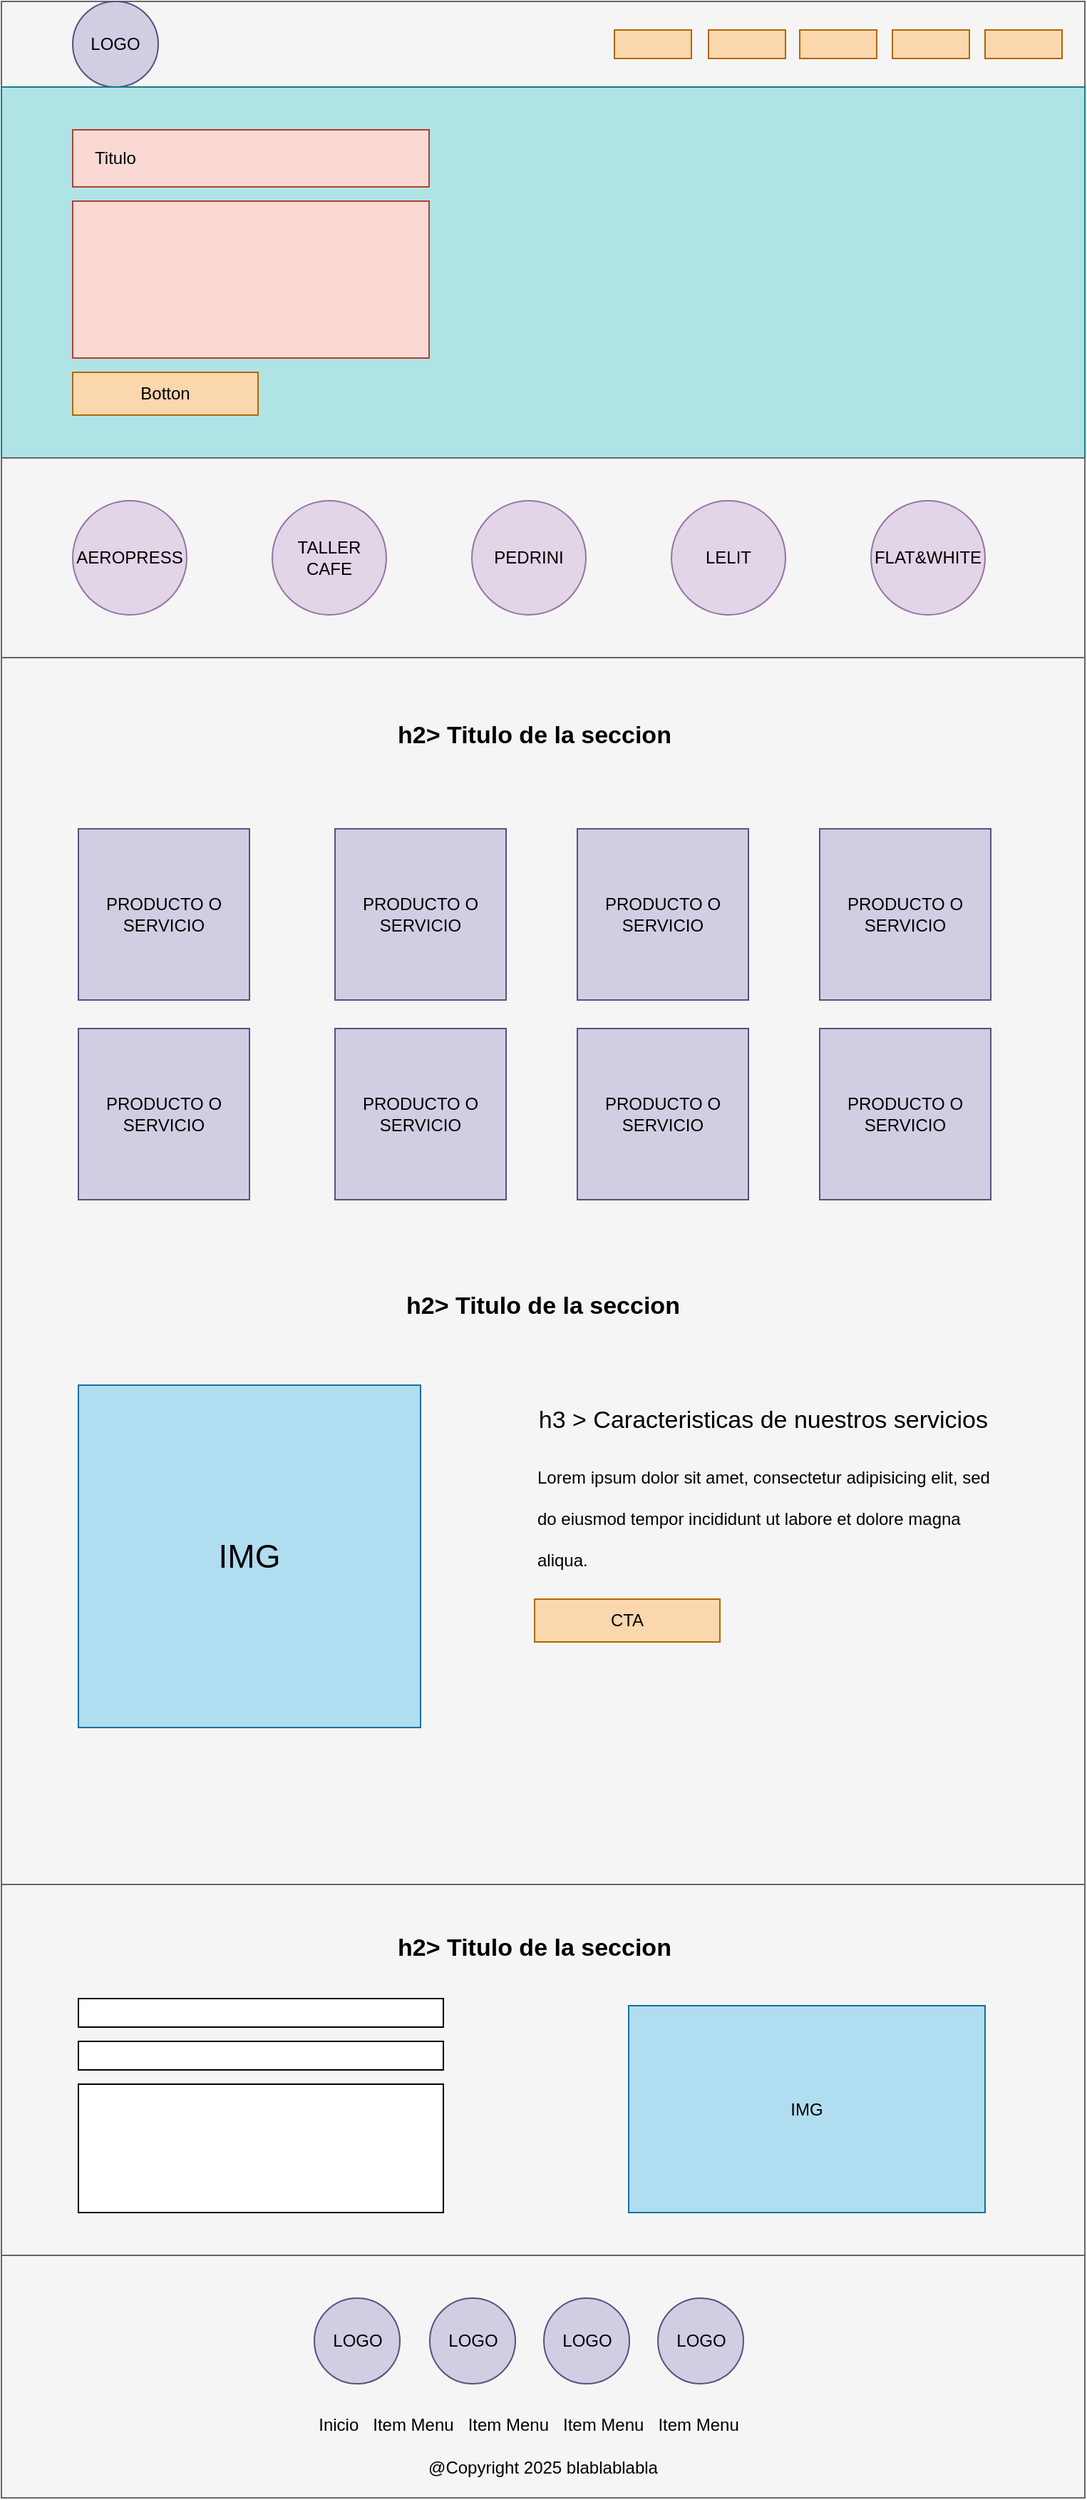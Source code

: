 <mxfile version="27.1.1" pages="2">
  <diagram name="Página-1" id="XYO-q5dcntogsFZAH1Ko">
    <mxGraphModel dx="1001" dy="572" grid="1" gridSize="10" guides="1" tooltips="1" connect="1" arrows="1" fold="1" page="1" pageScale="1" pageWidth="827" pageHeight="1169" math="0" shadow="0">
      <root>
        <mxCell id="0" />
        <mxCell id="1" parent="0" />
        <mxCell id="xFdBkOgGRz8CbnVa8G85-2" value="" style="rounded=0;whiteSpace=wrap;html=1;fillColor=#f5f5f5;fontColor=#333333;strokeColor=#666666;" parent="1" vertex="1">
          <mxGeometry x="40" y="40" width="760" height="60" as="geometry" />
        </mxCell>
        <mxCell id="xFdBkOgGRz8CbnVa8G85-3" value="LOGO" style="ellipse;whiteSpace=wrap;html=1;aspect=fixed;fillColor=#d0cee2;strokeColor=#56517e;" parent="1" vertex="1">
          <mxGeometry x="90" y="40" width="60" height="60" as="geometry" />
        </mxCell>
        <mxCell id="xFdBkOgGRz8CbnVa8G85-4" value="" style="rounded=0;whiteSpace=wrap;html=1;fillColor=#b0e3e6;strokeColor=#0e8088;" parent="1" vertex="1">
          <mxGeometry x="40" y="100" width="760" height="260" as="geometry" />
        </mxCell>
        <mxCell id="xFdBkOgGRz8CbnVa8G85-6" value="Parrafo" style="text;strokeColor=none;align=left;fillColor=none;html=1;verticalAlign=middle;whiteSpace=wrap;rounded=0;" parent="1" vertex="1">
          <mxGeometry x="90" y="180" width="270" height="90" as="geometry" />
        </mxCell>
        <mxCell id="xFdBkOgGRz8CbnVa8G85-7" value="Botton" style="rounded=0;whiteSpace=wrap;html=1;fillColor=#fad7ac;strokeColor=#b46504;" parent="1" vertex="1">
          <mxGeometry x="90" y="300" width="130" height="30" as="geometry" />
        </mxCell>
        <mxCell id="xFdBkOgGRz8CbnVa8G85-8" value="" style="rounded=0;whiteSpace=wrap;html=1;fillColor=#f5f5f5;fontColor=#333333;strokeColor=#666666;" parent="1" vertex="1">
          <mxGeometry x="40" y="360" width="760" height="140" as="geometry" />
        </mxCell>
        <mxCell id="xFdBkOgGRz8CbnVa8G85-9" value="PEDRINI" style="ellipse;whiteSpace=wrap;html=1;aspect=fixed;fillColor=#e1d5e7;strokeColor=#9673a6;" parent="1" vertex="1">
          <mxGeometry x="370" y="390" width="80" height="80" as="geometry" />
        </mxCell>
        <mxCell id="xFdBkOgGRz8CbnVa8G85-10" value="LELIT" style="ellipse;whiteSpace=wrap;html=1;aspect=fixed;fillColor=#e1d5e7;strokeColor=#9673a6;" parent="1" vertex="1">
          <mxGeometry x="510" y="390" width="80" height="80" as="geometry" />
        </mxCell>
        <mxCell id="xFdBkOgGRz8CbnVa8G85-11" value="&lt;div&gt;FLAT&amp;amp;WHITE&lt;/div&gt;" style="ellipse;whiteSpace=wrap;html=1;aspect=fixed;fillColor=#e1d5e7;strokeColor=#9673a6;" parent="1" vertex="1">
          <mxGeometry x="650" y="390" width="80" height="80" as="geometry" />
        </mxCell>
        <mxCell id="xFdBkOgGRz8CbnVa8G85-12" value="TALLER CAFE" style="ellipse;whiteSpace=wrap;html=1;aspect=fixed;fillColor=#e1d5e7;strokeColor=#9673a6;" parent="1" vertex="1">
          <mxGeometry x="230" y="390" width="80" height="80" as="geometry" />
        </mxCell>
        <mxCell id="xFdBkOgGRz8CbnVa8G85-13" value="AEROPRESS" style="ellipse;whiteSpace=wrap;html=1;aspect=fixed;fillColor=#e1d5e7;strokeColor=#9673a6;" parent="1" vertex="1">
          <mxGeometry x="90" y="390" width="80" height="80" as="geometry" />
        </mxCell>
        <mxCell id="xFdBkOgGRz8CbnVa8G85-14" value="" style="rounded=0;whiteSpace=wrap;html=1;fillColor=#f5f5f5;strokeColor=#666666;fontColor=#333333;" parent="1" vertex="1">
          <mxGeometry x="40" y="500" width="760" height="860" as="geometry" />
        </mxCell>
        <mxCell id="xFdBkOgGRz8CbnVa8G85-15" value="&lt;font style=&quot;font-size: 17px;&quot;&gt;&lt;b&gt;h2&amp;gt; Titulo de la seccion&lt;/b&gt;&lt;/font&gt;" style="text;strokeColor=none;align=center;fillColor=none;html=1;verticalAlign=middle;whiteSpace=wrap;rounded=0;" parent="1" vertex="1">
          <mxGeometry x="279" y="540" width="270" height="30" as="geometry" />
        </mxCell>
        <mxCell id="xFdBkOgGRz8CbnVa8G85-16" value="PRODUCTO O SERVICIO" style="whiteSpace=wrap;html=1;aspect=fixed;fillColor=#d0cee2;strokeColor=#56517e;" parent="1" vertex="1">
          <mxGeometry x="94" y="620" width="120" height="120" as="geometry" />
        </mxCell>
        <mxCell id="xFdBkOgGRz8CbnVa8G85-17" value="PRODUCTO O SERVICIO" style="whiteSpace=wrap;html=1;aspect=fixed;fillColor=#d0cee2;strokeColor=#56517e;" parent="1" vertex="1">
          <mxGeometry x="274" y="620" width="120" height="120" as="geometry" />
        </mxCell>
        <mxCell id="xFdBkOgGRz8CbnVa8G85-18" value="PRODUCTO O SERVICIO" style="whiteSpace=wrap;html=1;aspect=fixed;fillColor=#d0cee2;strokeColor=#56517e;" parent="1" vertex="1">
          <mxGeometry x="444" y="620" width="120" height="120" as="geometry" />
        </mxCell>
        <mxCell id="xFdBkOgGRz8CbnVa8G85-22" value="&lt;font style=&quot;font-size: 17px;&quot;&gt;&lt;b&gt;h2&amp;gt; Titulo de la seccion&lt;/b&gt;&lt;/font&gt;" style="text;strokeColor=none;align=center;fillColor=none;html=1;verticalAlign=middle;whiteSpace=wrap;rounded=0;" parent="1" vertex="1">
          <mxGeometry x="285" y="940" width="270" height="30" as="geometry" />
        </mxCell>
        <mxCell id="xFdBkOgGRz8CbnVa8G85-24" value="&lt;font style=&quot;font-size: 23px;&quot;&gt;IMG&lt;/font&gt;" style="whiteSpace=wrap;html=1;aspect=fixed;movable=1;resizable=1;rotatable=1;deletable=1;editable=1;locked=0;connectable=1;fillColor=#b1ddf0;strokeColor=#10739e;" parent="1" vertex="1">
          <mxGeometry x="94" y="1010" width="240" height="240" as="geometry" />
        </mxCell>
        <mxCell id="xFdBkOgGRz8CbnVa8G85-28" value="PRODUCTO O SERVICIO" style="whiteSpace=wrap;html=1;aspect=fixed;fillColor=#d0cee2;strokeColor=#56517e;" parent="1" vertex="1">
          <mxGeometry x="614" y="620" width="120" height="120" as="geometry" />
        </mxCell>
        <mxCell id="xFdBkOgGRz8CbnVa8G85-29" value="PRODUCTO O SERVICIO" style="whiteSpace=wrap;html=1;aspect=fixed;fillColor=#d0cee2;strokeColor=#56517e;" parent="1" vertex="1">
          <mxGeometry x="94" y="760" width="120" height="120" as="geometry" />
        </mxCell>
        <mxCell id="xFdBkOgGRz8CbnVa8G85-30" value="PRODUCTO O SERVICIO" style="whiteSpace=wrap;html=1;aspect=fixed;fillColor=#d0cee2;strokeColor=#56517e;" parent="1" vertex="1">
          <mxGeometry x="274" y="760" width="120" height="120" as="geometry" />
        </mxCell>
        <mxCell id="xFdBkOgGRz8CbnVa8G85-31" value="PRODUCTO O SERVICIO" style="whiteSpace=wrap;html=1;aspect=fixed;fillColor=#d0cee2;strokeColor=#56517e;" parent="1" vertex="1">
          <mxGeometry x="444" y="760" width="120" height="120" as="geometry" />
        </mxCell>
        <mxCell id="xFdBkOgGRz8CbnVa8G85-32" value="PRODUCTO O SERVICIO" style="whiteSpace=wrap;html=1;aspect=fixed;fillColor=#d0cee2;strokeColor=#56517e;" parent="1" vertex="1">
          <mxGeometry x="614" y="760" width="120" height="120" as="geometry" />
        </mxCell>
        <mxCell id="xFdBkOgGRz8CbnVa8G85-33" value="&lt;font style=&quot;font-size: 17px;&quot;&gt;h3 &amp;gt; Caracteristicas de nuestros servicios&lt;/font&gt;" style="text;strokeColor=none;align=right;fillColor=none;html=1;verticalAlign=middle;whiteSpace=wrap;rounded=0;" parent="1" vertex="1">
          <mxGeometry x="414" y="1020" width="320" height="30" as="geometry" />
        </mxCell>
        <mxCell id="xFdBkOgGRz8CbnVa8G85-34" value="&lt;h1 style=&quot;margin-top: 0px;&quot;&gt;&lt;span style=&quot;background-color: transparent; color: light-dark(rgb(0, 0, 0), rgb(255, 255, 255)); font-size: 12px; font-weight: normal;&quot;&gt;Lorem ipsum dolor sit amet, consectetur adipisicing elit, sed do eiusmod tempor incididunt ut labore et dolore magna aliqua.&lt;/span&gt;&lt;/h1&gt;" style="text;html=1;whiteSpace=wrap;overflow=hidden;rounded=0;align=left;" parent="1" vertex="1">
          <mxGeometry x="414" y="1050" width="326" height="120" as="geometry" />
        </mxCell>
        <mxCell id="xFdBkOgGRz8CbnVa8G85-36" value="CTA" style="rounded=0;whiteSpace=wrap;html=1;fillColor=#fad7ac;strokeColor=#b46504;" parent="1" vertex="1">
          <mxGeometry x="414" y="1160" width="130" height="30" as="geometry" />
        </mxCell>
        <mxCell id="xFdBkOgGRz8CbnVa8G85-38" value="" style="rounded=0;whiteSpace=wrap;html=1;fillColor=#f5f5f5;strokeColor=#666666;fontColor=#333333;" parent="1" vertex="1">
          <mxGeometry x="40" y="1360" width="760" height="260" as="geometry" />
        </mxCell>
        <mxCell id="xFdBkOgGRz8CbnVa8G85-40" value="&lt;font style=&quot;font-size: 17px;&quot;&gt;&lt;b&gt;h2&amp;gt; Titulo de la seccion&lt;/b&gt;&lt;/font&gt;" style="text;strokeColor=none;align=center;fillColor=none;html=1;verticalAlign=middle;whiteSpace=wrap;rounded=0;" parent="1" vertex="1">
          <mxGeometry x="279" y="1390" width="270" height="30" as="geometry" />
        </mxCell>
        <mxCell id="xFdBkOgGRz8CbnVa8G85-41" value="" style="rounded=0;whiteSpace=wrap;html=1;" parent="1" vertex="1">
          <mxGeometry x="94" y="1440" width="256" height="20" as="geometry" />
        </mxCell>
        <mxCell id="xFdBkOgGRz8CbnVa8G85-42" value="" style="rounded=0;whiteSpace=wrap;html=1;" parent="1" vertex="1">
          <mxGeometry x="94" y="1470" width="256" height="20" as="geometry" />
        </mxCell>
        <mxCell id="xFdBkOgGRz8CbnVa8G85-43" value="" style="rounded=0;whiteSpace=wrap;html=1;" parent="1" vertex="1">
          <mxGeometry x="94" y="1500" width="256" height="90" as="geometry" />
        </mxCell>
        <mxCell id="xFdBkOgGRz8CbnVa8G85-44" value="IMG" style="rounded=0;whiteSpace=wrap;html=1;fillColor=#b1ddf0;strokeColor=#10739e;" parent="1" vertex="1">
          <mxGeometry x="480" y="1445" width="250" height="145" as="geometry" />
        </mxCell>
        <mxCell id="xFdBkOgGRz8CbnVa8G85-45" value="" style="rounded=0;whiteSpace=wrap;html=1;fillColor=#f5f5f5;strokeColor=#666666;fontColor=#333333;" parent="1" vertex="1">
          <mxGeometry x="40" y="1620" width="760" height="170" as="geometry" />
        </mxCell>
        <mxCell id="xFdBkOgGRz8CbnVa8G85-46" value="LOGO" style="ellipse;whiteSpace=wrap;html=1;aspect=fixed;fillColor=#d0cee2;strokeColor=#56517e;" parent="1" vertex="1">
          <mxGeometry x="259.5" y="1650" width="60" height="60" as="geometry" />
        </mxCell>
        <mxCell id="xFdBkOgGRz8CbnVa8G85-47" value="LOGO" style="ellipse;whiteSpace=wrap;html=1;aspect=fixed;fillColor=#d0cee2;strokeColor=#56517e;" parent="1" vertex="1">
          <mxGeometry x="340.5" y="1650" width="60" height="60" as="geometry" />
        </mxCell>
        <mxCell id="xFdBkOgGRz8CbnVa8G85-48" value="LOGO" style="ellipse;whiteSpace=wrap;html=1;aspect=fixed;fillColor=#d0cee2;strokeColor=#56517e;" parent="1" vertex="1">
          <mxGeometry x="420.5" y="1650" width="60" height="60" as="geometry" />
        </mxCell>
        <mxCell id="xFdBkOgGRz8CbnVa8G85-49" value="LOGO" style="ellipse;whiteSpace=wrap;html=1;aspect=fixed;fillColor=#d0cee2;strokeColor=#56517e;" parent="1" vertex="1">
          <mxGeometry x="500.5" y="1650" width="60" height="60" as="geometry" />
        </mxCell>
        <mxCell id="xFdBkOgGRz8CbnVa8G85-51" value="Inicio&amp;nbsp; &amp;nbsp;Item Menu&amp;nbsp; &amp;nbsp;Item Menu&amp;nbsp; &amp;nbsp;Item Menu&amp;nbsp; &amp;nbsp;Item Menu&amp;nbsp;&amp;nbsp;&amp;nbsp;" style="text;strokeColor=none;align=center;fillColor=none;html=1;verticalAlign=middle;whiteSpace=wrap;rounded=0;" parent="1" vertex="1">
          <mxGeometry x="260" y="1724" width="310" height="30" as="geometry" />
        </mxCell>
        <mxCell id="xFdBkOgGRz8CbnVa8G85-53" value="@Copyright 2025 blablablabla" style="text;strokeColor=none;align=center;fillColor=none;html=1;verticalAlign=middle;whiteSpace=wrap;rounded=0;" parent="1" vertex="1">
          <mxGeometry x="265" y="1754" width="310" height="30" as="geometry" />
        </mxCell>
        <mxCell id="lvlTbrsieRQY3ga5QC5z-1" value="" style="rounded=0;whiteSpace=wrap;html=1;fillColor=#fad9d5;strokeColor=#ae4132;" vertex="1" parent="1">
          <mxGeometry x="90" y="180" width="250" height="110" as="geometry" />
        </mxCell>
        <mxCell id="lvlTbrsieRQY3ga5QC5z-2" value="" style="rounded=0;whiteSpace=wrap;html=1;fillColor=#fad9d5;strokeColor=#ae4132;" vertex="1" parent="1">
          <mxGeometry x="90" y="130" width="250" height="40" as="geometry" />
        </mxCell>
        <mxCell id="lvlTbrsieRQY3ga5QC5z-4" value="Titulo" style="text;html=1;align=center;verticalAlign=middle;whiteSpace=wrap;rounded=0;" vertex="1" parent="1">
          <mxGeometry x="90" y="135" width="60" height="30" as="geometry" />
        </mxCell>
        <mxCell id="lvlTbrsieRQY3ga5QC5z-14" value="" style="rounded=0;whiteSpace=wrap;html=1;fillColor=#fad7ac;strokeColor=#b46504;" vertex="1" parent="1">
          <mxGeometry x="730" y="60" width="54" height="20" as="geometry" />
        </mxCell>
        <mxCell id="lvlTbrsieRQY3ga5QC5z-16" value="" style="rounded=0;whiteSpace=wrap;html=1;fillColor=#fad7ac;strokeColor=#b46504;" vertex="1" parent="1">
          <mxGeometry x="665" y="60" width="54" height="20" as="geometry" />
        </mxCell>
        <mxCell id="lvlTbrsieRQY3ga5QC5z-17" value="" style="rounded=0;whiteSpace=wrap;html=1;fillColor=#fad7ac;strokeColor=#b46504;" vertex="1" parent="1">
          <mxGeometry x="600" y="60" width="54" height="20" as="geometry" />
        </mxCell>
        <mxCell id="lvlTbrsieRQY3ga5QC5z-18" value="" style="rounded=0;whiteSpace=wrap;html=1;fillColor=#fad7ac;strokeColor=#b46504;" vertex="1" parent="1">
          <mxGeometry x="536" y="60" width="54" height="20" as="geometry" />
        </mxCell>
        <mxCell id="lvlTbrsieRQY3ga5QC5z-19" value="" style="rounded=0;whiteSpace=wrap;html=1;fillColor=#fad7ac;strokeColor=#b46504;" vertex="1" parent="1">
          <mxGeometry x="470" y="60" width="54" height="20" as="geometry" />
        </mxCell>
      </root>
    </mxGraphModel>
  </diagram>
  <diagram id="9eKLoFvMdQ4cKop6gZa9" name="Página-2">
    <mxGraphModel grid="1" page="1" gridSize="10" guides="1" tooltips="1" connect="1" arrows="1" fold="1" pageScale="1" pageWidth="827" pageHeight="1169" math="0" shadow="0">
      <root>
        <mxCell id="0" />
        <mxCell id="1" parent="0" />
      </root>
    </mxGraphModel>
  </diagram>
</mxfile>
